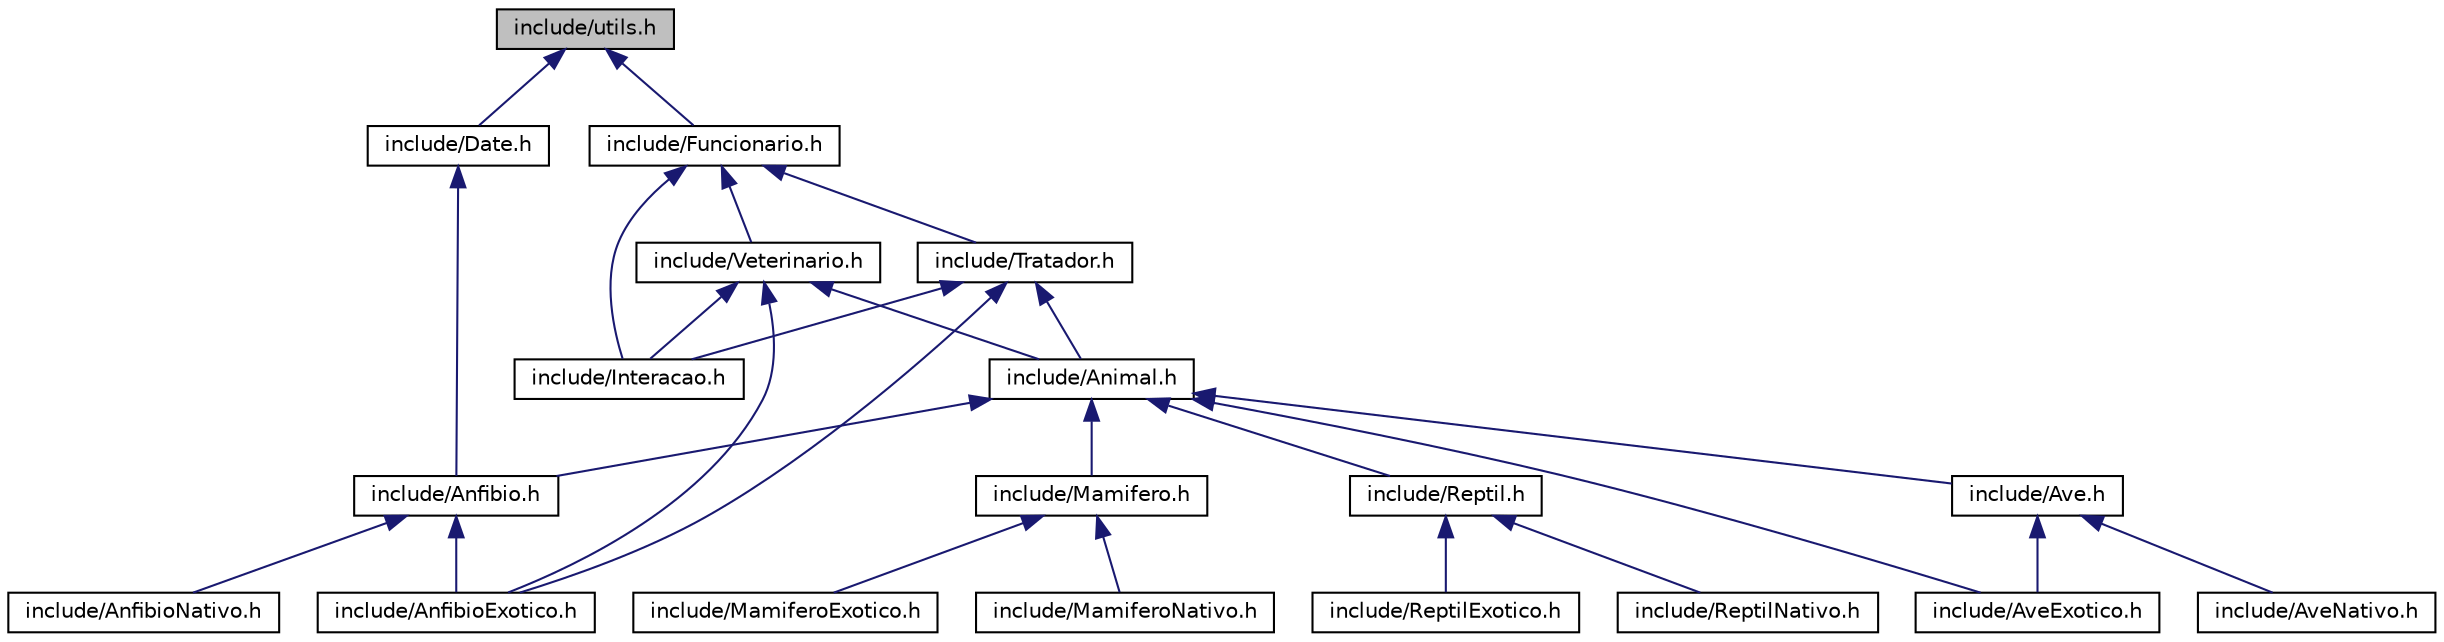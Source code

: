 digraph "include/utils.h"
{
  edge [fontname="Helvetica",fontsize="10",labelfontname="Helvetica",labelfontsize="10"];
  node [fontname="Helvetica",fontsize="10",shape=record];
  Node9 [label="include/utils.h",height=0.2,width=0.4,color="black", fillcolor="grey75", style="filled", fontcolor="black"];
  Node9 -> Node10 [dir="back",color="midnightblue",fontsize="10",style="solid"];
  Node10 [label="include/Date.h",height=0.2,width=0.4,color="black", fillcolor="white", style="filled",URL="$de/da7/Date_8h.html",tooltip="Classe em C++ para definição de Datas. "];
  Node10 -> Node11 [dir="back",color="midnightblue",fontsize="10",style="solid"];
  Node11 [label="include/Anfibio.h",height=0.2,width=0.4,color="black", fillcolor="white", style="filled",URL="$dc/dd8/Anfibio_8h_source.html"];
  Node11 -> Node12 [dir="back",color="midnightblue",fontsize="10",style="solid"];
  Node12 [label="include/AnfibioExotico.h",height=0.2,width=0.4,color="black", fillcolor="white", style="filled",URL="$de/d72/AnfibioExotico_8h_source.html"];
  Node11 -> Node13 [dir="back",color="midnightblue",fontsize="10",style="solid"];
  Node13 [label="include/AnfibioNativo.h",height=0.2,width=0.4,color="black", fillcolor="white", style="filled",URL="$d6/d4d/AnfibioNativo_8h_source.html"];
  Node9 -> Node14 [dir="back",color="midnightblue",fontsize="10",style="solid"];
  Node14 [label="include/Funcionario.h",height=0.2,width=0.4,color="black", fillcolor="white", style="filled",URL="$d7/d35/Funcionario_8h_source.html"];
  Node14 -> Node15 [dir="back",color="midnightblue",fontsize="10",style="solid"];
  Node15 [label="include/Veterinario.h",height=0.2,width=0.4,color="black", fillcolor="white", style="filled",URL="$d5/da0/Veterinario_8h_source.html"];
  Node15 -> Node16 [dir="back",color="midnightblue",fontsize="10",style="solid"];
  Node16 [label="include/Animal.h",height=0.2,width=0.4,color="black", fillcolor="white", style="filled",URL="$dc/db1/Animal_8h_source.html"];
  Node16 -> Node11 [dir="back",color="midnightblue",fontsize="10",style="solid"];
  Node16 -> Node17 [dir="back",color="midnightblue",fontsize="10",style="solid"];
  Node17 [label="include/Ave.h",height=0.2,width=0.4,color="black", fillcolor="white", style="filled",URL="$de/d8e/Ave_8h_source.html"];
  Node17 -> Node18 [dir="back",color="midnightblue",fontsize="10",style="solid"];
  Node18 [label="include/AveExotico.h",height=0.2,width=0.4,color="black", fillcolor="white", style="filled",URL="$de/db1/AveExotico_8h_source.html"];
  Node17 -> Node19 [dir="back",color="midnightblue",fontsize="10",style="solid"];
  Node19 [label="include/AveNativo.h",height=0.2,width=0.4,color="black", fillcolor="white", style="filled",URL="$d5/d14/AveNativo_8h_source.html"];
  Node16 -> Node18 [dir="back",color="midnightblue",fontsize="10",style="solid"];
  Node16 -> Node20 [dir="back",color="midnightblue",fontsize="10",style="solid"];
  Node20 [label="include/Mamifero.h",height=0.2,width=0.4,color="black", fillcolor="white", style="filled",URL="$d5/d2b/Mamifero_8h_source.html"];
  Node20 -> Node21 [dir="back",color="midnightblue",fontsize="10",style="solid"];
  Node21 [label="include/MamiferoExotico.h",height=0.2,width=0.4,color="black", fillcolor="white", style="filled",URL="$d4/dde/MamiferoExotico_8h_source.html"];
  Node20 -> Node22 [dir="back",color="midnightblue",fontsize="10",style="solid"];
  Node22 [label="include/MamiferoNativo.h",height=0.2,width=0.4,color="black", fillcolor="white", style="filled",URL="$d2/d94/MamiferoNativo_8h_source.html"];
  Node16 -> Node23 [dir="back",color="midnightblue",fontsize="10",style="solid"];
  Node23 [label="include/Reptil.h",height=0.2,width=0.4,color="black", fillcolor="white", style="filled",URL="$db/d1a/Reptil_8h_source.html"];
  Node23 -> Node24 [dir="back",color="midnightblue",fontsize="10",style="solid"];
  Node24 [label="include/ReptilExotico.h",height=0.2,width=0.4,color="black", fillcolor="white", style="filled",URL="$db/d67/ReptilExotico_8h_source.html"];
  Node23 -> Node25 [dir="back",color="midnightblue",fontsize="10",style="solid"];
  Node25 [label="include/ReptilNativo.h",height=0.2,width=0.4,color="black", fillcolor="white", style="filled",URL="$de/dff/ReptilNativo_8h_source.html"];
  Node15 -> Node12 [dir="back",color="midnightblue",fontsize="10",style="solid"];
  Node15 -> Node26 [dir="back",color="midnightblue",fontsize="10",style="solid"];
  Node26 [label="include/Interacao.h",height=0.2,width=0.4,color="black", fillcolor="white", style="filled",URL="$d1/d62/Interacao_8h_source.html"];
  Node14 -> Node27 [dir="back",color="midnightblue",fontsize="10",style="solid"];
  Node27 [label="include/Tratador.h",height=0.2,width=0.4,color="black", fillcolor="white", style="filled",URL="$df/d57/Tratador_8h_source.html"];
  Node27 -> Node16 [dir="back",color="midnightblue",fontsize="10",style="solid"];
  Node27 -> Node12 [dir="back",color="midnightblue",fontsize="10",style="solid"];
  Node27 -> Node26 [dir="back",color="midnightblue",fontsize="10",style="solid"];
  Node14 -> Node26 [dir="back",color="midnightblue",fontsize="10",style="solid"];
}
